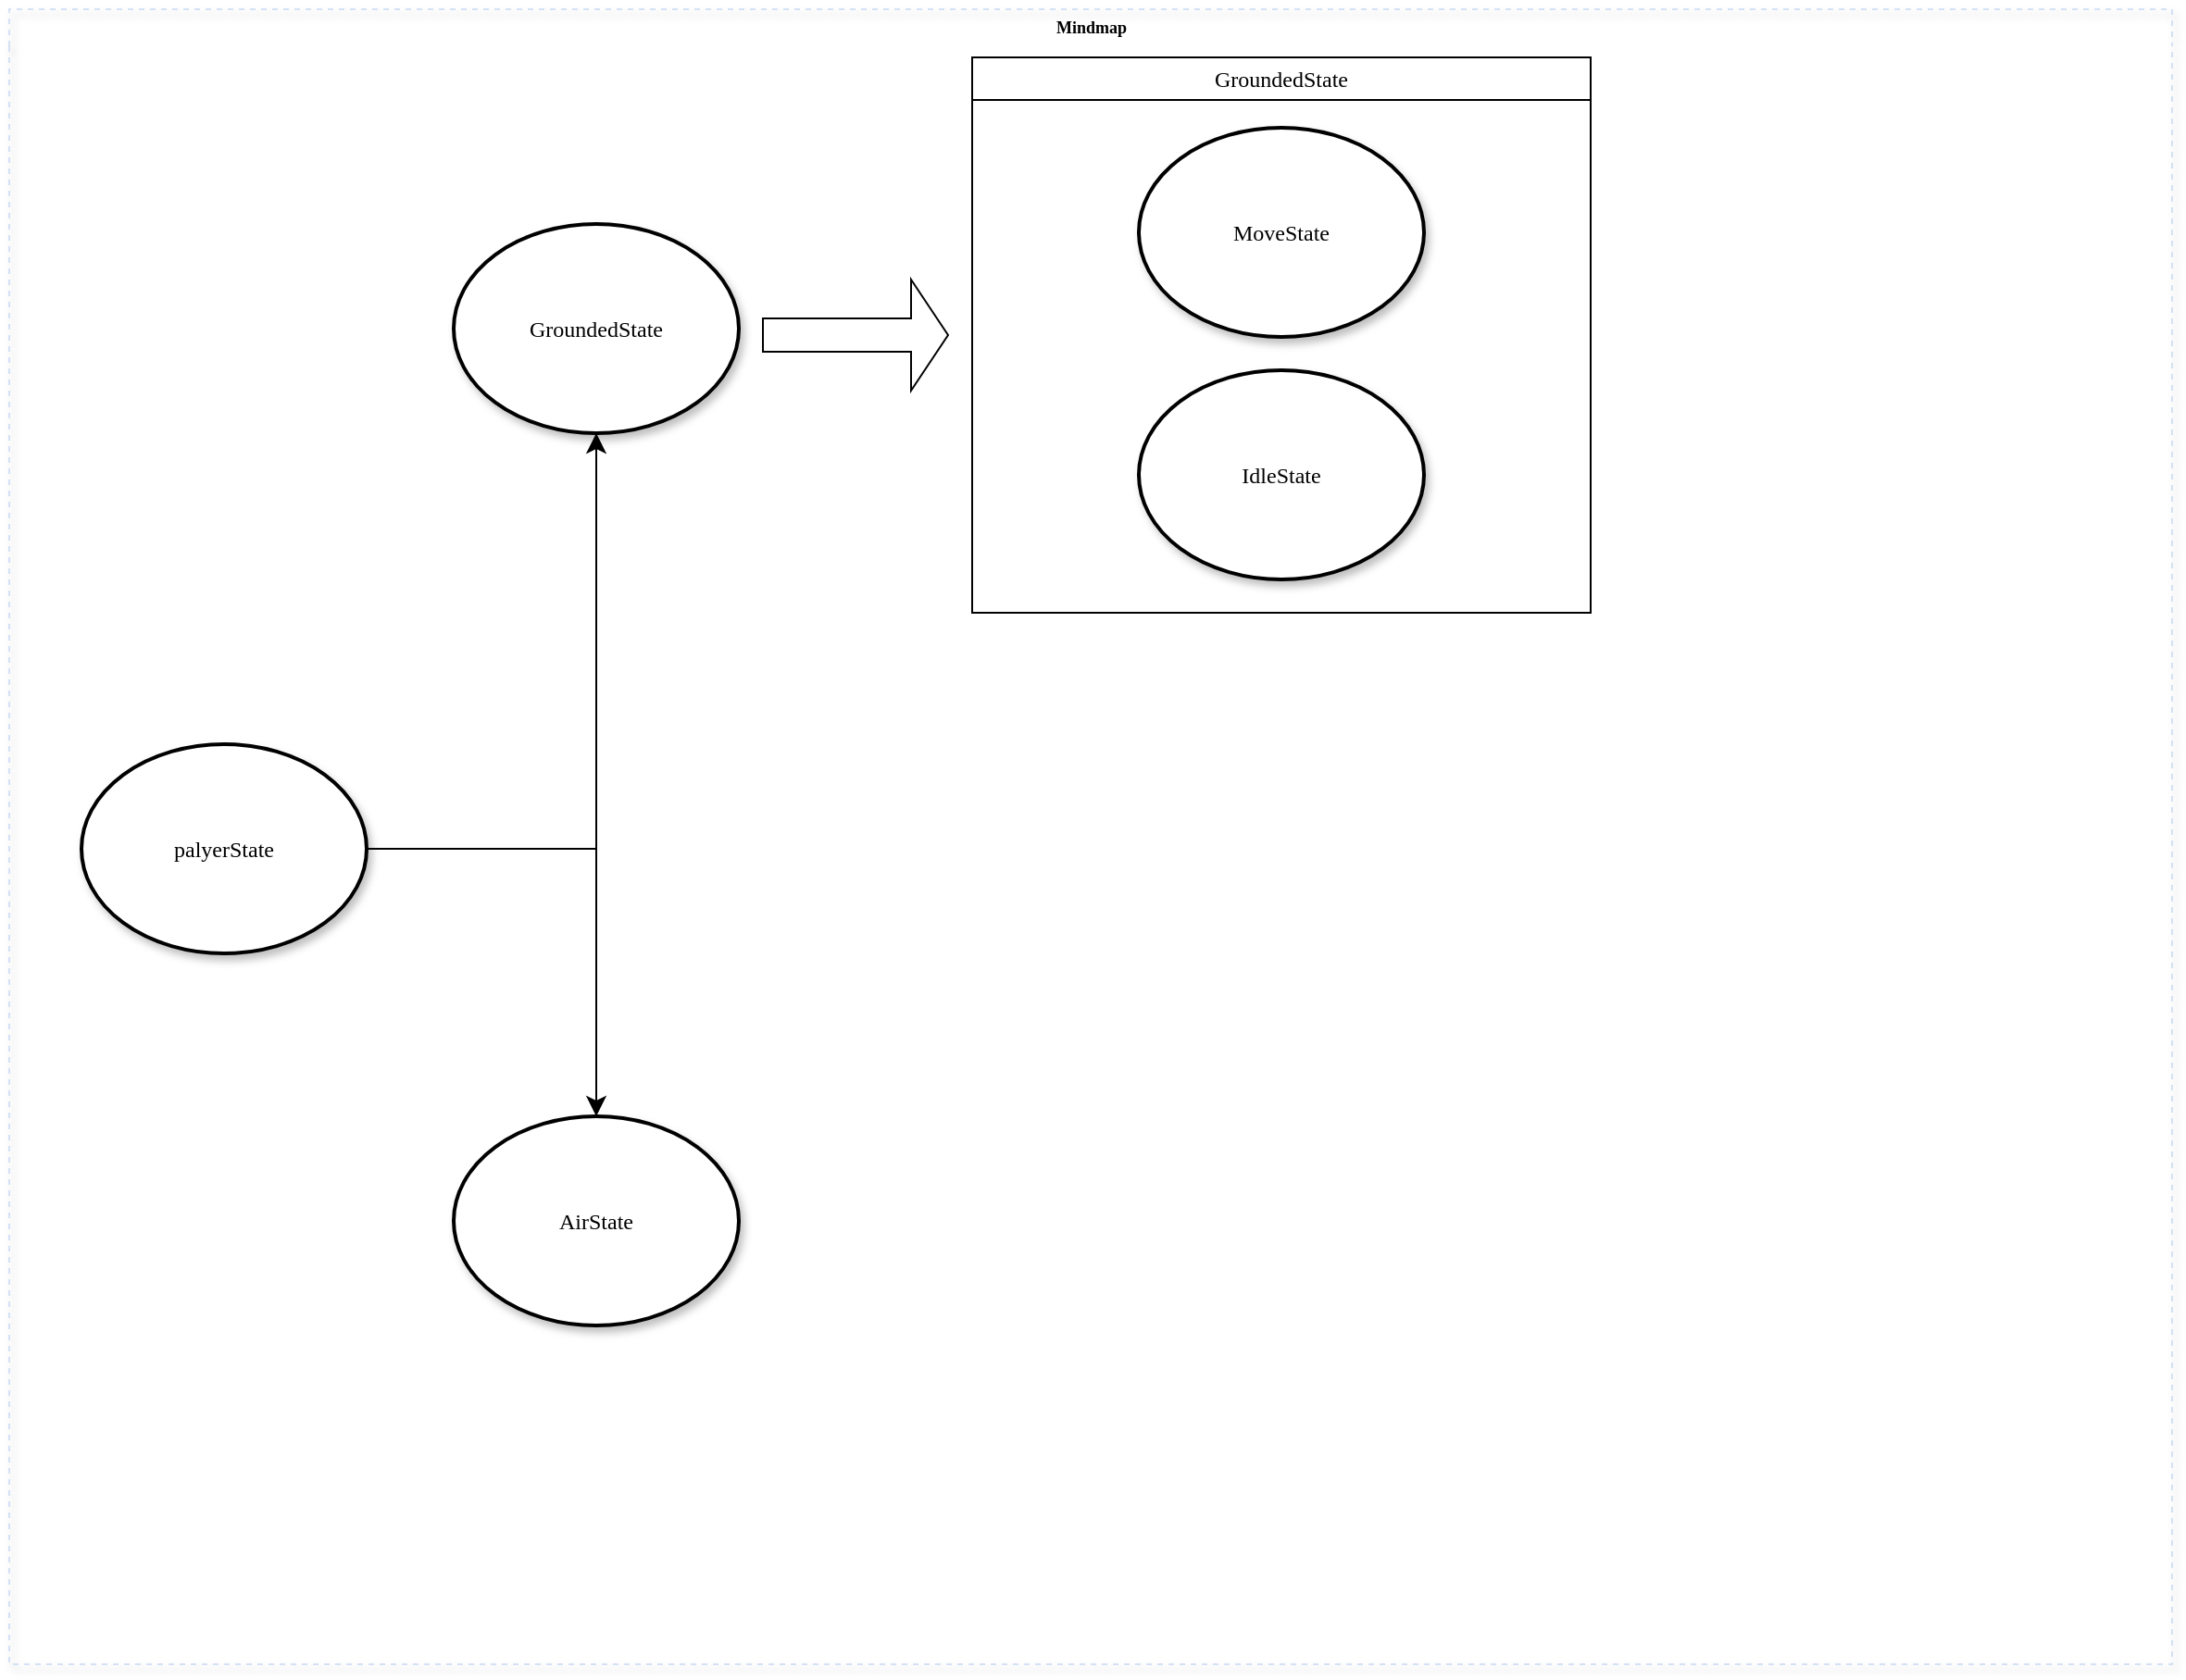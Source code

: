 <mxfile border="50" scale="3" compressed="false" locked="false" version="24.7.17">
  <diagram name="Blank" id="YmL12bMKpDGza6XwsDPr">
    <mxGraphModel dx="1613" dy="1136" grid="0" gridSize="10" guides="1" tooltips="1" connect="1" arrows="1" fold="1" page="0" pageScale="1" pageWidth="827" pageHeight="1169" background="none" math="1" shadow="0">
      <root>
        <mxCell id="X5NqExCQtvZxIxQ7pmgY-0" />
        <mxCell id="1" parent="X5NqExCQtvZxIxQ7pmgY-0" />
        <mxCell id="Gr0Zq-AI6Quabplr0KPa-179" value="Mindmap" style="swimlane;html=1;startSize=20;horizontal=1;containerType=tree;labelBackgroundColor=none;strokeColor=#D4E1F5;strokeWidth=1;fillColor=none;fontFamily=Comic Sans MS;fontSize=9;swimlaneLine=0;dashed=1;collapsible=0;shadow=1;" parent="1" vertex="1">
          <mxGeometry x="-96" y="-376" width="1168" height="894" as="geometry" />
        </mxCell>
        <mxCell id="Gr0Zq-AI6Quabplr0KPa-180" value="&lt;font face=&quot;Comic Sans MS&quot;&gt;palyerState&lt;/font&gt;" style="ellipse;whiteSpace=wrap;html=1;align=center;container=1;recursiveResize=0;treeFolding=1;strokeWidth=2;shadow=1;" parent="Gr0Zq-AI6Quabplr0KPa-179" vertex="1">
          <mxGeometry x="39" y="397" width="154" height="113" as="geometry" />
        </mxCell>
        <mxCell id="C0n5wkAJlQ-UWbwlJ3pO-5" value="&lt;font face=&quot;Comic Sans MS&quot;&gt;GroundedState&lt;/font&gt;" style="ellipse;whiteSpace=wrap;html=1;align=center;container=1;recursiveResize=0;treeFolding=1;strokeWidth=2;shadow=1;" vertex="1" parent="Gr0Zq-AI6Quabplr0KPa-179">
          <mxGeometry x="240" y="116" width="154" height="113" as="geometry" />
        </mxCell>
        <mxCell id="C0n5wkAJlQ-UWbwlJ3pO-6" value="&lt;font face=&quot;Comic Sans MS&quot;&gt;AirState&lt;/font&gt;" style="ellipse;whiteSpace=wrap;html=1;align=center;container=1;recursiveResize=0;treeFolding=1;strokeWidth=2;shadow=1;" vertex="1" parent="Gr0Zq-AI6Quabplr0KPa-179">
          <mxGeometry x="240" y="598" width="154" height="113" as="geometry" />
        </mxCell>
        <mxCell id="C0n5wkAJlQ-UWbwlJ3pO-16" value="" style="edgeStyle=segmentEdgeStyle;endArrow=classic;html=1;curved=0;rounded=0;endSize=8;startSize=8;entryX=0.5;entryY=1;entryDx=0;entryDy=0;exitX=1;exitY=0.5;exitDx=0;exitDy=0;" edge="1" parent="Gr0Zq-AI6Quabplr0KPa-179" source="Gr0Zq-AI6Quabplr0KPa-180" target="C0n5wkAJlQ-UWbwlJ3pO-5">
          <mxGeometry width="50" height="50" relative="1" as="geometry">
            <mxPoint x="221" y="414" as="sourcePoint" />
            <mxPoint x="271" y="364" as="targetPoint" />
          </mxGeometry>
        </mxCell>
        <mxCell id="C0n5wkAJlQ-UWbwlJ3pO-17" value="" style="edgeStyle=segmentEdgeStyle;endArrow=classic;html=1;curved=0;rounded=0;endSize=8;startSize=8;exitX=1;exitY=0.5;exitDx=0;exitDy=0;entryX=0.5;entryY=0;entryDx=0;entryDy=0;" edge="1" parent="Gr0Zq-AI6Quabplr0KPa-179" source="Gr0Zq-AI6Quabplr0KPa-180" target="C0n5wkAJlQ-UWbwlJ3pO-6">
          <mxGeometry width="50" height="50" relative="1" as="geometry">
            <mxPoint x="542" y="377" as="sourcePoint" />
            <mxPoint x="592" y="327" as="targetPoint" />
          </mxGeometry>
        </mxCell>
        <mxCell id="C0n5wkAJlQ-UWbwlJ3pO-25" value="&lt;span style=&quot;font-family: &amp;quot;Comic Sans MS&amp;quot;; font-weight: 400;&quot;&gt;GroundedState&lt;/span&gt;" style="swimlane;whiteSpace=wrap;html=1;" vertex="1" parent="Gr0Zq-AI6Quabplr0KPa-179">
          <mxGeometry x="520" y="26" width="334" height="300" as="geometry">
            <mxRectangle x="520" y="26" width="121" height="28" as="alternateBounds" />
          </mxGeometry>
        </mxCell>
        <mxCell id="C0n5wkAJlQ-UWbwlJ3pO-24" value="&lt;font face=&quot;Comic Sans MS&quot;&gt;IdleState&lt;/font&gt;" style="ellipse;whiteSpace=wrap;html=1;align=center;container=1;recursiveResize=0;treeFolding=1;strokeWidth=2;shadow=1;" vertex="1" parent="C0n5wkAJlQ-UWbwlJ3pO-25">
          <mxGeometry x="90" y="169" width="154" height="113" as="geometry" />
        </mxCell>
        <mxCell id="C0n5wkAJlQ-UWbwlJ3pO-22" value="&lt;font face=&quot;Comic Sans MS&quot;&gt;MoveState&lt;/font&gt;" style="ellipse;whiteSpace=wrap;html=1;align=center;container=1;recursiveResize=0;treeFolding=1;strokeWidth=2;shadow=1;" vertex="1" parent="Gr0Zq-AI6Quabplr0KPa-179">
          <mxGeometry x="610" y="64" width="154" height="113" as="geometry" />
        </mxCell>
        <mxCell id="C0n5wkAJlQ-UWbwlJ3pO-26" value="" style="shape=singleArrow;whiteSpace=wrap;html=1;" vertex="1" parent="Gr0Zq-AI6Quabplr0KPa-179">
          <mxGeometry x="407" y="146" width="100" height="60" as="geometry" />
        </mxCell>
      </root>
    </mxGraphModel>
  </diagram>
</mxfile>
